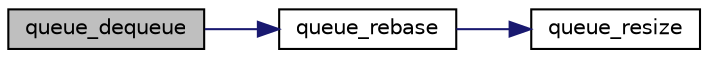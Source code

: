 digraph "queue_dequeue"
{
 // INTERACTIVE_SVG=YES
  edge [fontname="Helvetica",fontsize="10",labelfontname="Helvetica",labelfontsize="10"];
  node [fontname="Helvetica",fontsize="10",shape=record];
  rankdir="LR";
  Node1 [label="queue_dequeue",height=0.2,width=0.4,color="black", fillcolor="grey75", style="filled", fontcolor="black"];
  Node1 -> Node2 [color="midnightblue",fontsize="10",style="solid",fontname="Helvetica"];
  Node2 [label="queue_rebase",height=0.2,width=0.4,color="black", fillcolor="white", style="filled",URL="$queue_8h.html#a3ff938294eb518d999e7174526725204"];
  Node2 -> Node3 [color="midnightblue",fontsize="10",style="solid",fontname="Helvetica"];
  Node3 [label="queue_resize",height=0.2,width=0.4,color="black", fillcolor="white", style="filled",URL="$queue_8h.html#a236935193aa854f0ce869da29662c949"];
}
